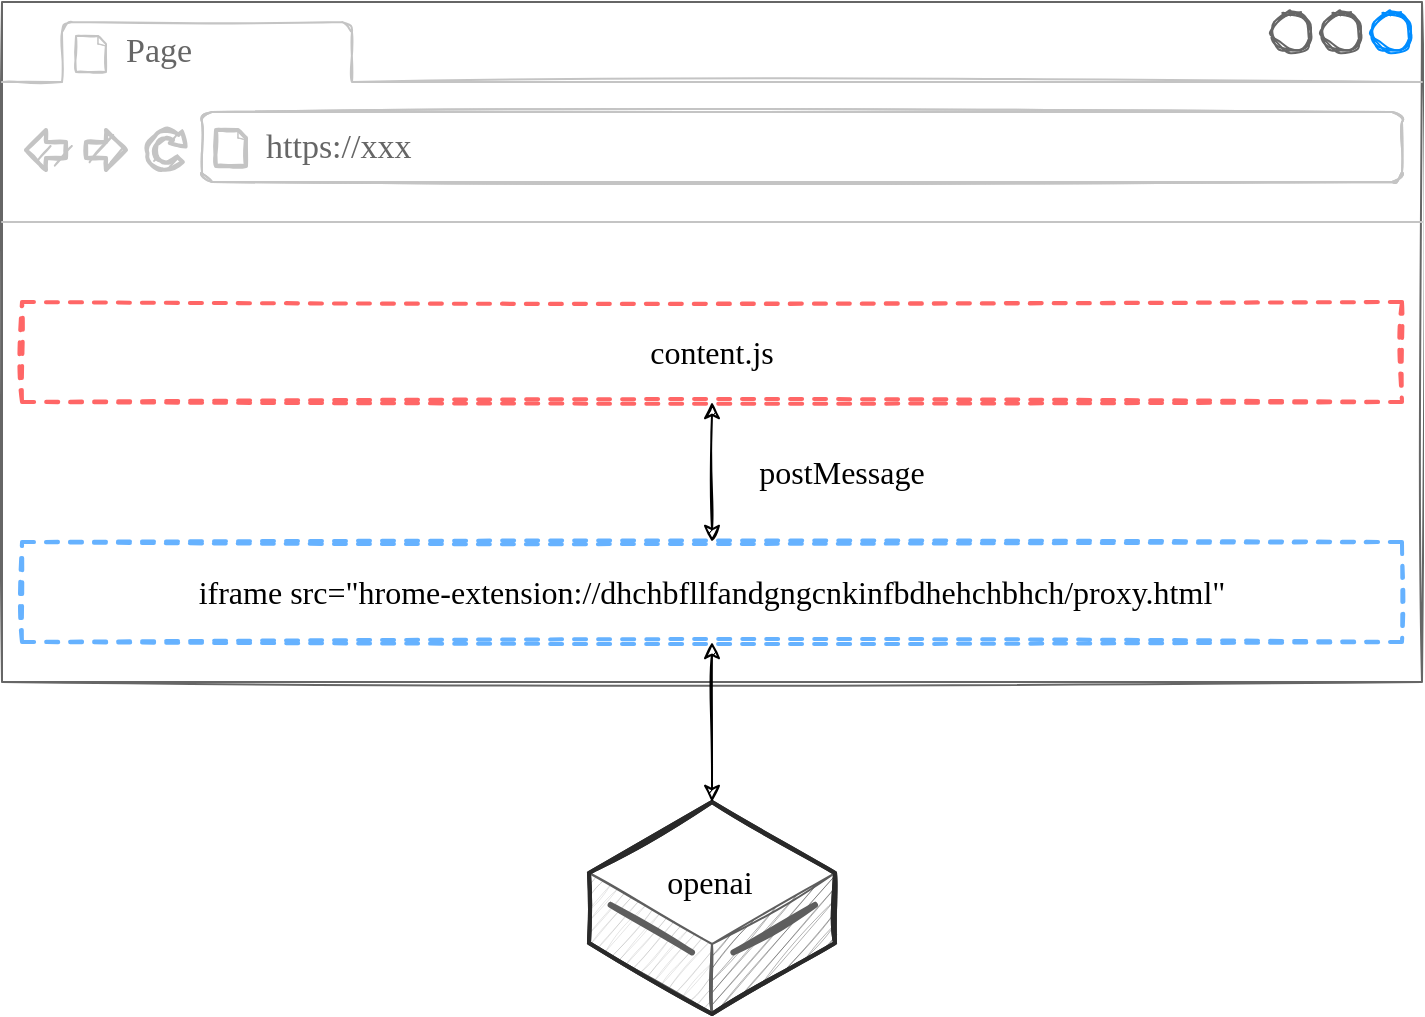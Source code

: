 <mxfile version="14.4.2" type="device"><diagram id="dYraLwl9dzf1PsMWEhCp" name="第 1 页"><mxGraphModel dx="1106" dy="995" grid="1" gridSize="10" guides="1" tooltips="1" connect="1" arrows="1" fold="1" page="1" pageScale="1" pageWidth="827" pageHeight="1169" math="0" shadow="0"><root><mxCell id="0"/><mxCell id="1" parent="0"/><mxCell id="OVUW-tEmEPSXNkI6-lZi-1" value="" style="strokeWidth=1;shadow=0;dashed=0;align=center;html=1;shape=mxgraph.mockup.containers.browserWindow;rSize=0;strokeColor=#666666;strokeColor2=#008cff;strokeColor3=#c4c4c4;mainText=,;recursiveResize=0;fontFamily=Comic Sans MS;sketch=1;" vertex="1" parent="1"><mxGeometry x="80" y="340" width="710" height="340" as="geometry"/></mxCell><mxCell id="OVUW-tEmEPSXNkI6-lZi-2" value="Page" style="strokeWidth=1;shadow=0;dashed=0;align=center;html=1;shape=mxgraph.mockup.containers.anchor;fontSize=17;fontColor=#666666;align=left;fontFamily=Comic Sans MS;sketch=1;" vertex="1" parent="OVUW-tEmEPSXNkI6-lZi-1"><mxGeometry x="60" y="12" width="110" height="26" as="geometry"/></mxCell><mxCell id="OVUW-tEmEPSXNkI6-lZi-3" value="https://xxx" style="strokeWidth=1;shadow=0;dashed=0;align=center;html=1;shape=mxgraph.mockup.containers.anchor;rSize=0;fontSize=17;fontColor=#666666;align=left;fontFamily=Comic Sans MS;sketch=1;" vertex="1" parent="OVUW-tEmEPSXNkI6-lZi-1"><mxGeometry x="130" y="60" width="250" height="26" as="geometry"/></mxCell><mxCell id="OVUW-tEmEPSXNkI6-lZi-4" value="iframe src=&quot;&lt;font style=&quot;font-size: 16px&quot;&gt;hrome-extension://dhchbfllfandgngcnkinfbdhehchbhch/proxy.html&lt;/font&gt;&lt;span&gt;&quot;&lt;/span&gt;" style="text;html=1;align=center;verticalAlign=middle;whiteSpace=wrap;rounded=0;fontFamily=Comic Sans MS;fontSize=16;strokeColor=#66B2FF;dashed=1;strokeWidth=2;sketch=1;" vertex="1" parent="OVUW-tEmEPSXNkI6-lZi-1"><mxGeometry x="10" y="270" width="690" height="50" as="geometry"/></mxCell><mxCell id="OVUW-tEmEPSXNkI6-lZi-9" value="&lt;div&gt;&lt;span&gt;content.js&lt;/span&gt;&lt;/div&gt;" style="text;html=1;align=center;verticalAlign=middle;whiteSpace=wrap;rounded=0;fontFamily=Comic Sans MS;fontSize=16;dashed=1;strokeWidth=2;strokeColor=#FF6666;sketch=1;" vertex="1" parent="OVUW-tEmEPSXNkI6-lZi-1"><mxGeometry x="10" y="150" width="690" height="50" as="geometry"/></mxCell><mxCell id="OVUW-tEmEPSXNkI6-lZi-10" value="" style="endArrow=classic;startArrow=classic;html=1;fontFamily=Comic Sans MS;fontSize=16;entryX=0.5;entryY=1;entryDx=0;entryDy=0;exitX=0.5;exitY=0;exitDx=0;exitDy=0;sketch=1;" edge="1" parent="OVUW-tEmEPSXNkI6-lZi-1" source="OVUW-tEmEPSXNkI6-lZi-4" target="OVUW-tEmEPSXNkI6-lZi-9"><mxGeometry width="50" height="50" relative="1" as="geometry"><mxPoint x="320" y="370" as="sourcePoint"/><mxPoint x="370" y="320" as="targetPoint"/></mxGeometry></mxCell><mxCell id="OVUW-tEmEPSXNkI6-lZi-11" value="postMessage" style="text;html=1;strokeColor=none;fillColor=none;align=center;verticalAlign=middle;whiteSpace=wrap;rounded=0;dashed=1;sketch=1;fontFamily=Comic Sans MS;fontSize=16;" vertex="1" parent="OVUW-tEmEPSXNkI6-lZi-1"><mxGeometry x="400" y="225" width="40" height="20" as="geometry"/></mxCell><mxCell id="OVUW-tEmEPSXNkI6-lZi-14" value="" style="verticalLabelPosition=bottom;html=1;verticalAlign=top;strokeWidth=1;align=center;outlineConnect=0;dashed=0;outlineConnect=0;shape=mxgraph.aws3d.dataServer;strokeColor=#5E5E5E;aspect=fixed;sketch=1;fillColor=none;fontFamily=Comic Sans MS;fontSize=16;" vertex="1" parent="1"><mxGeometry x="373.5" y="740" width="123" height="106" as="geometry"/></mxCell><mxCell id="OVUW-tEmEPSXNkI6-lZi-15" value="openai" style="text;html=1;strokeColor=none;fillColor=none;align=center;verticalAlign=middle;whiteSpace=wrap;rounded=0;dashed=1;sketch=1;fontFamily=Comic Sans MS;fontSize=16;" vertex="1" parent="1"><mxGeometry x="413.5" y="770" width="40" height="20" as="geometry"/></mxCell><mxCell id="OVUW-tEmEPSXNkI6-lZi-16" style="edgeStyle=orthogonalEdgeStyle;rounded=0;sketch=1;orthogonalLoop=1;jettySize=auto;html=1;fontFamily=Comic Sans MS;fontSize=16;startArrow=classic;startFill=1;" edge="1" parent="1" source="OVUW-tEmEPSXNkI6-lZi-4" target="OVUW-tEmEPSXNkI6-lZi-14"><mxGeometry relative="1" as="geometry"><mxPoint x="435" y="770" as="targetPoint"/></mxGeometry></mxCell></root></mxGraphModel></diagram></mxfile>